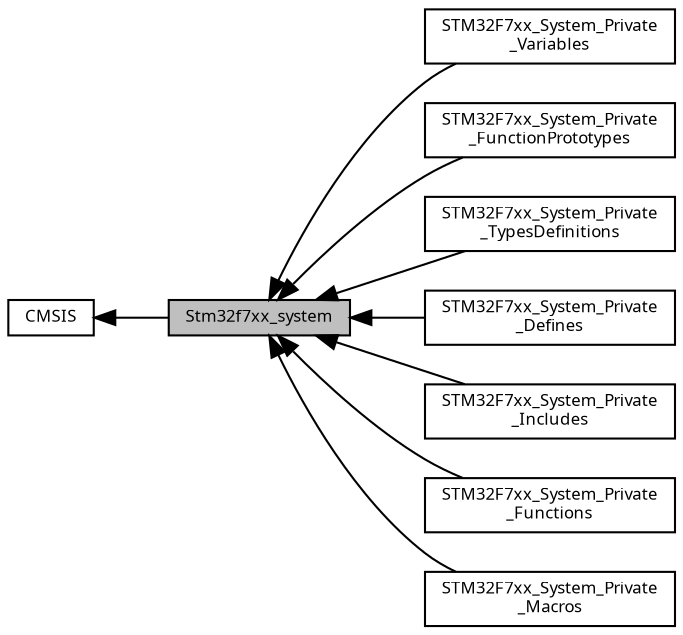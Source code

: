 digraph "Stm32f7xx_system"
{
  edge [fontname="Sans",fontsize="8",labelfontname="Sans",labelfontsize="8"];
  node [fontname="Sans",fontsize="8",shape=record];
  rankdir=LR;
  Node6 [label="STM32F7xx_System_Private\l_Variables",height=0.2,width=0.4,color="black", fillcolor="white", style="filled",URL="$group___s_t_m32_f7xx___system___private___variables.html"];
  Node7 [label="STM32F7xx_System_Private\l_FunctionPrototypes",height=0.2,width=0.4,color="black", fillcolor="white", style="filled",URL="$group___s_t_m32_f7xx___system___private___function_prototypes.html"];
  Node0 [label="Stm32f7xx_system",height=0.2,width=0.4,color="black", fillcolor="grey75", style="filled", fontcolor="black"];
  Node1 [label="CMSIS",height=0.2,width=0.4,color="black", fillcolor="white", style="filled",URL="$group___c_m_s_i_s.html"];
  Node3 [label="STM32F7xx_System_Private\l_TypesDefinitions",height=0.2,width=0.4,color="black", fillcolor="white", style="filled",URL="$group___s_t_m32_f7xx___system___private___types_definitions.html"];
  Node4 [label="STM32F7xx_System_Private\l_Defines",height=0.2,width=0.4,color="black", fillcolor="white", style="filled",URL="$group___s_t_m32_f7xx___system___private___defines.html"];
  Node2 [label="STM32F7xx_System_Private\l_Includes",height=0.2,width=0.4,color="black", fillcolor="white", style="filled",URL="$group___s_t_m32_f7xx___system___private___includes.html"];
  Node8 [label="STM32F7xx_System_Private\l_Functions",height=0.2,width=0.4,color="black", fillcolor="white", style="filled",URL="$group___s_t_m32_f7xx___system___private___functions.html"];
  Node5 [label="STM32F7xx_System_Private\l_Macros",height=0.2,width=0.4,color="black", fillcolor="white", style="filled",URL="$group___s_t_m32_f7xx___system___private___macros.html"];
  Node1->Node0 [shape=plaintext, dir="back", style="solid"];
  Node0->Node2 [shape=plaintext, dir="back", style="solid"];
  Node0->Node3 [shape=plaintext, dir="back", style="solid"];
  Node0->Node4 [shape=plaintext, dir="back", style="solid"];
  Node0->Node5 [shape=plaintext, dir="back", style="solid"];
  Node0->Node6 [shape=plaintext, dir="back", style="solid"];
  Node0->Node7 [shape=plaintext, dir="back", style="solid"];
  Node0->Node8 [shape=plaintext, dir="back", style="solid"];
}
